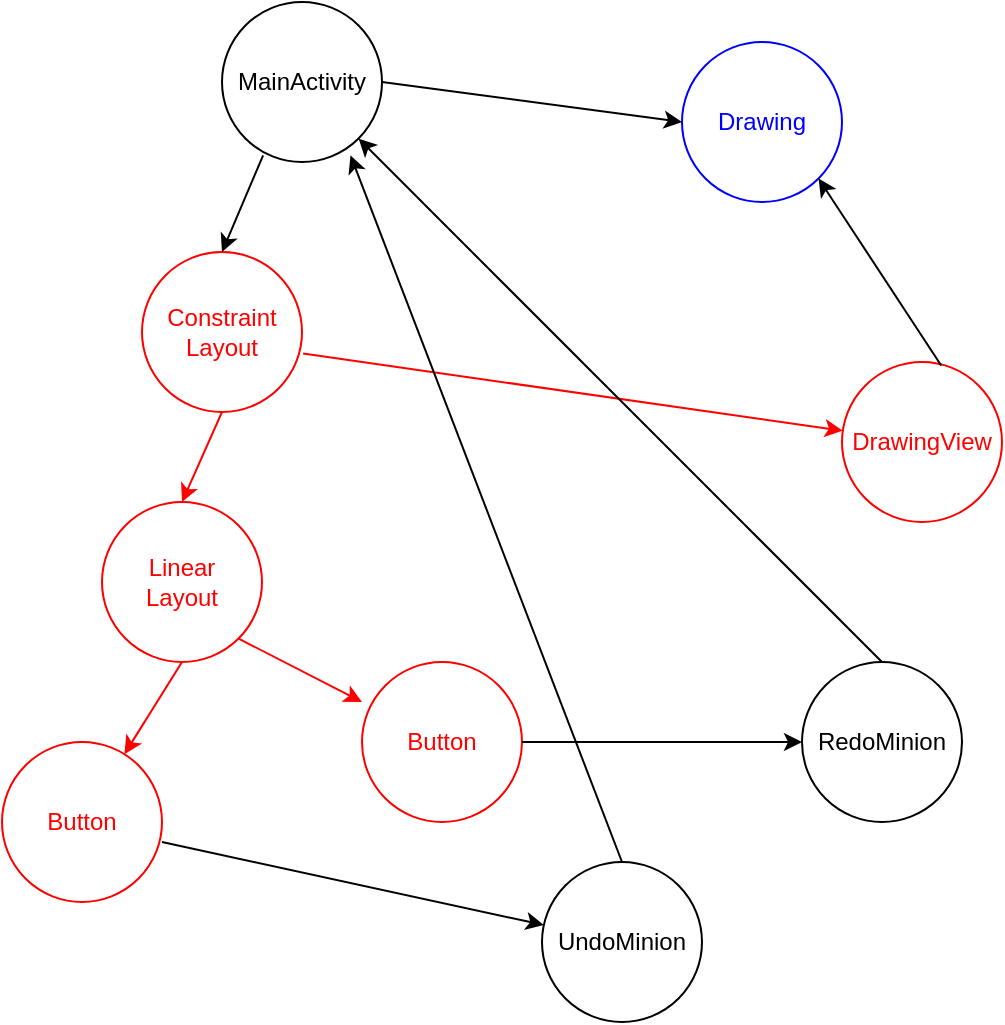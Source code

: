 <mxfile version="12.1.3" pages="1"><diagram id="s9G1FiDB37p5h20NSpBu" name="Page-1"><mxGraphModel dx="1345" dy="558" grid="1" gridSize="10" guides="1" tooltips="1" connect="1" arrows="1" fold="1" page="1" pageScale="1" pageWidth="850" pageHeight="1100" math="0" shadow="0"><root><mxCell id="0"/><mxCell id="1" parent="0"/><mxCell id="tGdy5YWRh3WfNP2vvseQ-1" value="MainActivity" style="ellipse;whiteSpace=wrap;html=1;aspect=fixed;" vertex="1" parent="1"><mxGeometry x="180" y="60" width="80" height="80" as="geometry"/></mxCell><mxCell id="tGdy5YWRh3WfNP2vvseQ-2" value="Drawing" style="ellipse;whiteSpace=wrap;html=1;aspect=fixed;fontColor=#0000FF;strokeColor=#0000FF;" vertex="1" parent="1"><mxGeometry x="410" y="80" width="80" height="80" as="geometry"/></mxCell><mxCell id="tGdy5YWRh3WfNP2vvseQ-3" value="DrawingView" style="ellipse;whiteSpace=wrap;html=1;aspect=fixed;strokeColor=#FF0000;fontColor=#FF0000;" vertex="1" parent="1"><mxGeometry x="490" y="240" width="80" height="80" as="geometry"/></mxCell><mxCell id="tGdy5YWRh3WfNP2vvseQ-5" value="" style="endArrow=classic;html=1;entryX=0;entryY=0.5;entryDx=0;entryDy=0;exitX=1;exitY=0.5;exitDx=0;exitDy=0;" edge="1" parent="1" source="tGdy5YWRh3WfNP2vvseQ-1" target="tGdy5YWRh3WfNP2vvseQ-2"><mxGeometry width="50" height="50" relative="1" as="geometry"><mxPoint x="263.67" y="197.592" as="sourcePoint"/><mxPoint x="290" y="270" as="targetPoint"/></mxGeometry></mxCell><mxCell id="tGdy5YWRh3WfNP2vvseQ-6" value="Constraint&lt;br&gt;Layout" style="ellipse;whiteSpace=wrap;html=1;aspect=fixed;strokeColor=#FF0000;fontColor=#FF0000;" vertex="1" parent="1"><mxGeometry x="140" y="185" width="80" height="80" as="geometry"/></mxCell><mxCell id="tGdy5YWRh3WfNP2vvseQ-7" value="Linear&lt;br&gt;Layout" style="ellipse;whiteSpace=wrap;html=1;aspect=fixed;strokeColor=#FF0000;fontColor=#FF0000;" vertex="1" parent="1"><mxGeometry x="120" y="310" width="80" height="80" as="geometry"/></mxCell><mxCell id="tGdy5YWRh3WfNP2vvseQ-8" value="Button" style="ellipse;whiteSpace=wrap;html=1;aspect=fixed;strokeColor=#FF0000;fontColor=#FF0000;" vertex="1" parent="1"><mxGeometry x="70" y="430" width="80" height="80" as="geometry"/></mxCell><mxCell id="tGdy5YWRh3WfNP2vvseQ-9" value="Button" style="ellipse;whiteSpace=wrap;html=1;aspect=fixed;strokeColor=#FF0000;fontColor=#FF0000;" vertex="1" parent="1"><mxGeometry x="250" y="390" width="80" height="80" as="geometry"/></mxCell><mxCell id="tGdy5YWRh3WfNP2vvseQ-10" value="" style="endArrow=classic;html=1;entryX=0.5;entryY=0;entryDx=0;entryDy=0;exitX=0.257;exitY=0.958;exitDx=0;exitDy=0;exitPerimeter=0;" edge="1" parent="1" source="tGdy5YWRh3WfNP2vvseQ-1" target="tGdy5YWRh3WfNP2vvseQ-6"><mxGeometry width="50" height="50" relative="1" as="geometry"><mxPoint x="270" y="110" as="sourcePoint"/><mxPoint x="420" y="130" as="targetPoint"/></mxGeometry></mxCell><mxCell id="tGdy5YWRh3WfNP2vvseQ-11" value="" style="endArrow=classic;html=1;exitX=1.007;exitY=0.635;exitDx=0;exitDy=0;exitPerimeter=0;strokeColor=#FF0000;" edge="1" parent="1" source="tGdy5YWRh3WfNP2vvseQ-6" target="tGdy5YWRh3WfNP2vvseQ-3"><mxGeometry width="50" height="50" relative="1" as="geometry"><mxPoint x="210.56" y="146.64" as="sourcePoint"/><mxPoint x="190" y="195" as="targetPoint"/></mxGeometry></mxCell><mxCell id="tGdy5YWRh3WfNP2vvseQ-12" value="" style="endArrow=classic;html=1;entryX=0.5;entryY=0;entryDx=0;entryDy=0;exitX=0.5;exitY=1;exitDx=0;exitDy=0;strokeColor=#FF0000;" edge="1" parent="1" source="tGdy5YWRh3WfNP2vvseQ-6" target="tGdy5YWRh3WfNP2vvseQ-7"><mxGeometry width="50" height="50" relative="1" as="geometry"><mxPoint x="190" y="275" as="sourcePoint"/><mxPoint x="180" y="320" as="targetPoint"/></mxGeometry></mxCell><mxCell id="tGdy5YWRh3WfNP2vvseQ-13" value="" style="endArrow=classic;html=1;exitX=0.5;exitY=1;exitDx=0;exitDy=0;strokeColor=#FF0000;" edge="1" parent="1" source="tGdy5YWRh3WfNP2vvseQ-7" target="tGdy5YWRh3WfNP2vvseQ-8"><mxGeometry width="50" height="50" relative="1" as="geometry"><mxPoint x="220" y="320" as="sourcePoint"/><mxPoint x="300" y="360" as="targetPoint"/></mxGeometry></mxCell><mxCell id="tGdy5YWRh3WfNP2vvseQ-14" value="" style="endArrow=classic;html=1;exitX=1;exitY=1;exitDx=0;exitDy=0;entryX=0;entryY=0.25;entryDx=0;entryDy=0;entryPerimeter=0;strokeColor=#FF0000;" edge="1" parent="1" source="tGdy5YWRh3WfNP2vvseQ-7" target="tGdy5YWRh3WfNP2vvseQ-9"><mxGeometry width="50" height="50" relative="1" as="geometry"><mxPoint x="350" y="315" as="sourcePoint"/><mxPoint x="344.674" y="360.274" as="targetPoint"/></mxGeometry></mxCell><mxCell id="tGdy5YWRh3WfNP2vvseQ-15" value="" style="endArrow=classic;html=1;entryX=1;entryY=1;entryDx=0;entryDy=0;exitX=0.62;exitY=0.022;exitDx=0;exitDy=0;exitPerimeter=0;" edge="1" parent="1" source="tGdy5YWRh3WfNP2vvseQ-3" target="tGdy5YWRh3WfNP2vvseQ-2"><mxGeometry width="50" height="50" relative="1" as="geometry"><mxPoint x="230.56" y="245.8" as="sourcePoint"/><mxPoint x="371.716" y="291.716" as="targetPoint"/></mxGeometry></mxCell><mxCell id="tGdy5YWRh3WfNP2vvseQ-16" value="RedoMinion" style="ellipse;whiteSpace=wrap;html=1;aspect=fixed;" vertex="1" parent="1"><mxGeometry x="470" y="390" width="80" height="80" as="geometry"/></mxCell><mxCell id="tGdy5YWRh3WfNP2vvseQ-17" value="UndoMinion" style="ellipse;whiteSpace=wrap;html=1;aspect=fixed;" vertex="1" parent="1"><mxGeometry x="340" y="490" width="80" height="80" as="geometry"/></mxCell><mxCell id="tGdy5YWRh3WfNP2vvseQ-18" value="" style="endArrow=classic;html=1;exitX=1;exitY=0.625;exitDx=0;exitDy=0;exitPerimeter=0;" edge="1" parent="1" source="tGdy5YWRh3WfNP2vvseQ-8" target="tGdy5YWRh3WfNP2vvseQ-17"><mxGeometry width="50" height="50" relative="1" as="geometry"><mxPoint x="170" y="400" as="sourcePoint"/><mxPoint x="141.2" y="446.08" as="targetPoint"/></mxGeometry></mxCell><mxCell id="tGdy5YWRh3WfNP2vvseQ-19" value="" style="endArrow=classic;html=1;exitX=1;exitY=0.5;exitDx=0;exitDy=0;entryX=0;entryY=0.5;entryDx=0;entryDy=0;" edge="1" parent="1" source="tGdy5YWRh3WfNP2vvseQ-9" target="tGdy5YWRh3WfNP2vvseQ-16"><mxGeometry width="50" height="50" relative="1" as="geometry"><mxPoint x="160" y="490" as="sourcePoint"/><mxPoint x="350.913" y="531.503" as="targetPoint"/></mxGeometry></mxCell><mxCell id="tGdy5YWRh3WfNP2vvseQ-20" value="" style="endArrow=classic;html=1;exitX=0.5;exitY=0;exitDx=0;exitDy=0;" edge="1" parent="1" source="tGdy5YWRh3WfNP2vvseQ-16" target="tGdy5YWRh3WfNP2vvseQ-1"><mxGeometry width="50" height="50" relative="1" as="geometry"><mxPoint x="340.0" y="440" as="sourcePoint"/><mxPoint x="480.0" y="440" as="targetPoint"/></mxGeometry></mxCell><mxCell id="tGdy5YWRh3WfNP2vvseQ-21" value="" style="endArrow=classic;html=1;exitX=0.5;exitY=0;exitDx=0;exitDy=0;entryX=0.803;entryY=0.958;entryDx=0;entryDy=0;entryPerimeter=0;" edge="1" parent="1" source="tGdy5YWRh3WfNP2vvseQ-17" target="tGdy5YWRh3WfNP2vvseQ-1"><mxGeometry width="50" height="50" relative="1" as="geometry"><mxPoint x="520.0" y="400" as="sourcePoint"/><mxPoint x="258.284" y="138.284" as="targetPoint"/></mxGeometry></mxCell></root></mxGraphModel></diagram></mxfile>